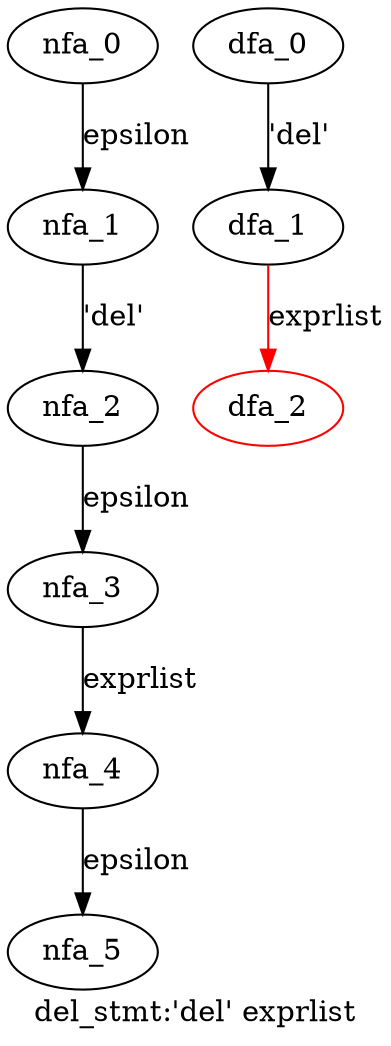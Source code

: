 digraph del_stmt {
 graph[label="del_stmt:'del' exprlist"]
 subgraph del_stmt_nfa {
  nfa_0->nfa_1[label="epsilon"]
  nfa_1->nfa_2[label="'del'"]
  nfa_2->nfa_3[label="epsilon"]
  nfa_3->nfa_4[label="exprlist"]
  nfa_4->nfa_5[label="epsilon"]
  }
 subgraph del_stmt_dfa {
  dfa_0->dfa_1[label="'del'"]
  dfa_1->dfa_2[label="exprlist",color=red]
  dfa_2[color=red]
  }
}
